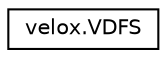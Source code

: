 digraph G
{
  edge [fontname="Helvetica",fontsize="10",labelfontname="Helvetica",labelfontsize="10"];
  node [fontname="Helvetica",fontsize="10",shape=record];
  rankdir="LR";
  Node1 [label="velox.VDFS",height=0.2,width=0.4,color="black", fillcolor="white", style="filled",URL="$classvelox_1_1VDFS.html"];
}
